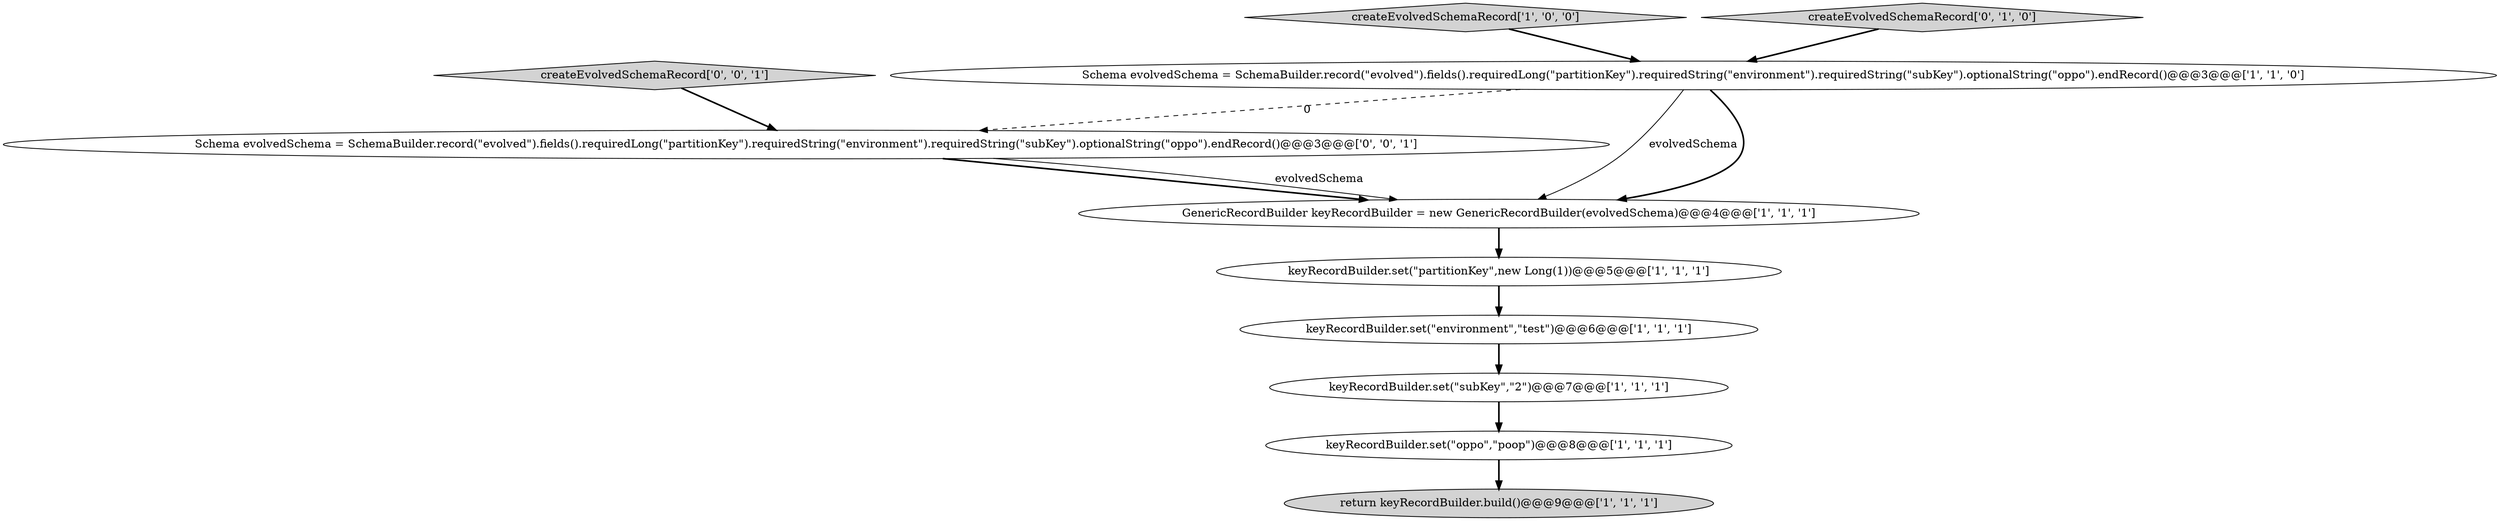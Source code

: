 digraph {
5 [style = filled, label = "keyRecordBuilder.set(\"oppo\",\"poop\")@@@8@@@['1', '1', '1']", fillcolor = white, shape = ellipse image = "AAA0AAABBB1BBB"];
0 [style = filled, label = "Schema evolvedSchema = SchemaBuilder.record(\"evolved\").fields().requiredLong(\"partitionKey\").requiredString(\"environment\").requiredString(\"subKey\").optionalString(\"oppo\").endRecord()@@@3@@@['1', '1', '0']", fillcolor = white, shape = ellipse image = "AAA0AAABBB1BBB"];
4 [style = filled, label = "createEvolvedSchemaRecord['1', '0', '0']", fillcolor = lightgray, shape = diamond image = "AAA0AAABBB1BBB"];
3 [style = filled, label = "keyRecordBuilder.set(\"environment\",\"test\")@@@6@@@['1', '1', '1']", fillcolor = white, shape = ellipse image = "AAA0AAABBB1BBB"];
1 [style = filled, label = "keyRecordBuilder.set(\"partitionKey\",new Long(1))@@@5@@@['1', '1', '1']", fillcolor = white, shape = ellipse image = "AAA0AAABBB1BBB"];
7 [style = filled, label = "keyRecordBuilder.set(\"subKey\",\"2\")@@@7@@@['1', '1', '1']", fillcolor = white, shape = ellipse image = "AAA0AAABBB1BBB"];
9 [style = filled, label = "Schema evolvedSchema = SchemaBuilder.record(\"evolved\").fields().requiredLong(\"partitionKey\").requiredString(\"environment\").requiredString(\"subKey\").optionalString(\"oppo\").endRecord()@@@3@@@['0', '0', '1']", fillcolor = white, shape = ellipse image = "AAA0AAABBB3BBB"];
10 [style = filled, label = "createEvolvedSchemaRecord['0', '0', '1']", fillcolor = lightgray, shape = diamond image = "AAA0AAABBB3BBB"];
2 [style = filled, label = "GenericRecordBuilder keyRecordBuilder = new GenericRecordBuilder(evolvedSchema)@@@4@@@['1', '1', '1']", fillcolor = white, shape = ellipse image = "AAA0AAABBB1BBB"];
6 [style = filled, label = "return keyRecordBuilder.build()@@@9@@@['1', '1', '1']", fillcolor = lightgray, shape = ellipse image = "AAA0AAABBB1BBB"];
8 [style = filled, label = "createEvolvedSchemaRecord['0', '1', '0']", fillcolor = lightgray, shape = diamond image = "AAA0AAABBB2BBB"];
7->5 [style = bold, label=""];
0->2 [style = solid, label="evolvedSchema"];
9->2 [style = bold, label=""];
1->3 [style = bold, label=""];
0->2 [style = bold, label=""];
9->2 [style = solid, label="evolvedSchema"];
4->0 [style = bold, label=""];
2->1 [style = bold, label=""];
3->7 [style = bold, label=""];
8->0 [style = bold, label=""];
0->9 [style = dashed, label="0"];
5->6 [style = bold, label=""];
10->9 [style = bold, label=""];
}
